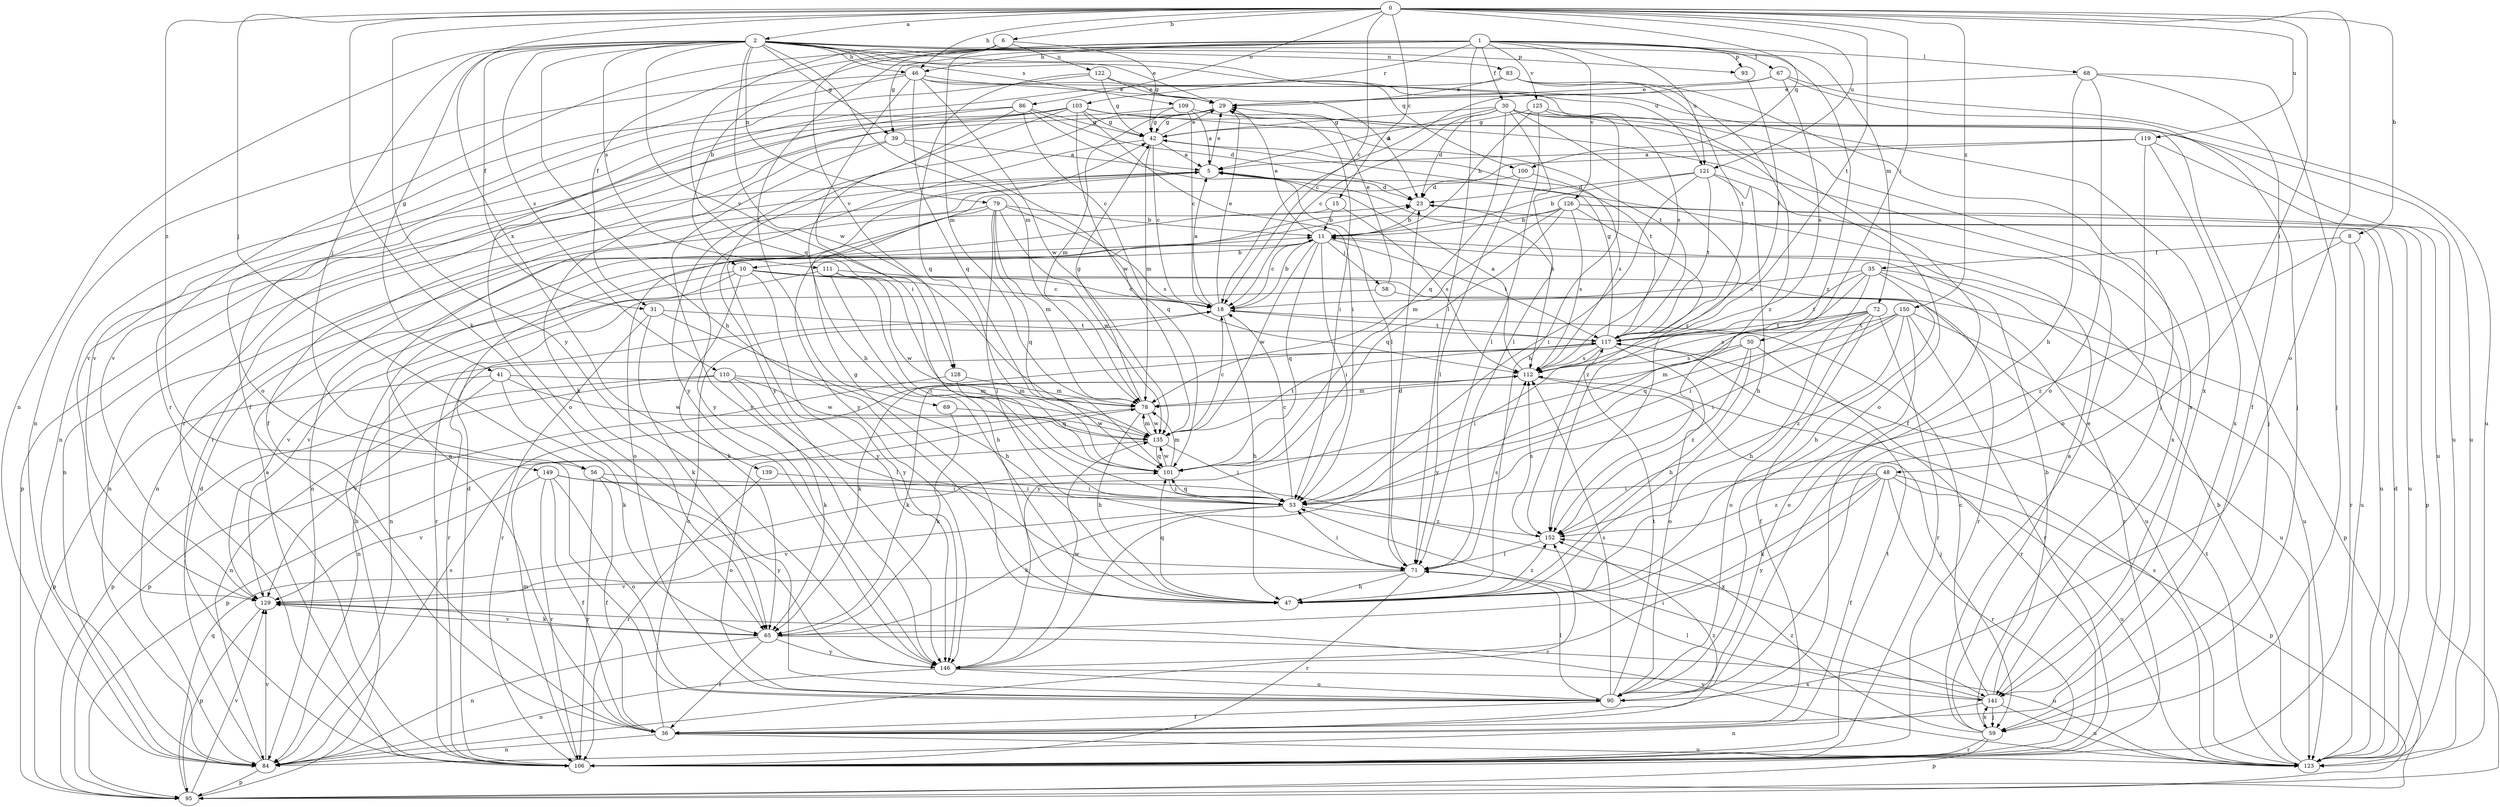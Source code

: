 strict digraph  {
0;
1;
2;
5;
6;
8;
10;
11;
15;
18;
23;
29;
30;
31;
35;
36;
39;
41;
42;
46;
47;
48;
50;
53;
56;
58;
59;
65;
67;
68;
69;
71;
72;
78;
79;
83;
84;
86;
90;
93;
95;
100;
101;
103;
106;
109;
110;
111;
112;
117;
119;
121;
122;
123;
125;
126;
128;
129;
135;
139;
141;
146;
149;
150;
152;
0 -> 2  [label=a];
0 -> 6  [label=b];
0 -> 8  [label=b];
0 -> 15  [label=c];
0 -> 18  [label=c];
0 -> 46  [label=h];
0 -> 48  [label=i];
0 -> 50  [label=i];
0 -> 56  [label=j];
0 -> 65  [label=k];
0 -> 86  [label=o];
0 -> 90  [label=o];
0 -> 100  [label=q];
0 -> 117  [label=t];
0 -> 119  [label=u];
0 -> 121  [label=u];
0 -> 139  [label=x];
0 -> 146  [label=y];
0 -> 149  [label=z];
0 -> 150  [label=z];
1 -> 10  [label=b];
1 -> 30  [label=f];
1 -> 31  [label=f];
1 -> 39  [label=g];
1 -> 46  [label=h];
1 -> 67  [label=l];
1 -> 68  [label=l];
1 -> 69  [label=l];
1 -> 71  [label=l];
1 -> 72  [label=m];
1 -> 93  [label=p];
1 -> 103  [label=r];
1 -> 106  [label=r];
1 -> 121  [label=u];
1 -> 125  [label=v];
1 -> 126  [label=v];
2 -> 29  [label=e];
2 -> 31  [label=f];
2 -> 39  [label=g];
2 -> 41  [label=g];
2 -> 46  [label=h];
2 -> 47  [label=h];
2 -> 56  [label=j];
2 -> 78  [label=m];
2 -> 79  [label=n];
2 -> 83  [label=n];
2 -> 84  [label=n];
2 -> 93  [label=p];
2 -> 100  [label=q];
2 -> 109  [label=s];
2 -> 110  [label=s];
2 -> 111  [label=s];
2 -> 121  [label=u];
2 -> 128  [label=v];
2 -> 135  [label=w];
2 -> 152  [label=z];
5 -> 23  [label=d];
5 -> 29  [label=e];
5 -> 84  [label=n];
5 -> 95  [label=p];
5 -> 112  [label=s];
6 -> 42  [label=g];
6 -> 78  [label=m];
6 -> 101  [label=q];
6 -> 122  [label=u];
6 -> 128  [label=v];
8 -> 35  [label=f];
8 -> 106  [label=r];
8 -> 123  [label=u];
8 -> 152  [label=z];
10 -> 18  [label=c];
10 -> 65  [label=k];
10 -> 84  [label=n];
10 -> 95  [label=p];
10 -> 106  [label=r];
10 -> 129  [label=v];
10 -> 146  [label=y];
11 -> 10  [label=b];
11 -> 18  [label=c];
11 -> 29  [label=e];
11 -> 53  [label=i];
11 -> 58  [label=j];
11 -> 101  [label=q];
11 -> 117  [label=t];
11 -> 135  [label=w];
11 -> 146  [label=y];
15 -> 11  [label=b];
15 -> 84  [label=n];
15 -> 112  [label=s];
18 -> 5  [label=a];
18 -> 11  [label=b];
18 -> 29  [label=e];
18 -> 47  [label=h];
18 -> 106  [label=r];
18 -> 117  [label=t];
23 -> 11  [label=b];
23 -> 123  [label=u];
29 -> 42  [label=g];
29 -> 53  [label=i];
29 -> 78  [label=m];
29 -> 106  [label=r];
29 -> 146  [label=y];
30 -> 5  [label=a];
30 -> 18  [label=c];
30 -> 23  [label=d];
30 -> 36  [label=f];
30 -> 42  [label=g];
30 -> 59  [label=j];
30 -> 71  [label=l];
30 -> 90  [label=o];
30 -> 101  [label=q];
30 -> 152  [label=z];
31 -> 47  [label=h];
31 -> 65  [label=k];
31 -> 106  [label=r];
31 -> 117  [label=t];
35 -> 18  [label=c];
35 -> 47  [label=h];
35 -> 53  [label=i];
35 -> 106  [label=r];
35 -> 117  [label=t];
35 -> 123  [label=u];
35 -> 146  [label=y];
36 -> 5  [label=a];
36 -> 18  [label=c];
36 -> 84  [label=n];
36 -> 123  [label=u];
36 -> 152  [label=z];
39 -> 5  [label=a];
39 -> 65  [label=k];
39 -> 101  [label=q];
39 -> 146  [label=y];
41 -> 65  [label=k];
41 -> 78  [label=m];
41 -> 95  [label=p];
41 -> 129  [label=v];
41 -> 135  [label=w];
42 -> 5  [label=a];
42 -> 18  [label=c];
42 -> 29  [label=e];
42 -> 78  [label=m];
42 -> 117  [label=t];
42 -> 146  [label=y];
46 -> 23  [label=d];
46 -> 29  [label=e];
46 -> 53  [label=i];
46 -> 84  [label=n];
46 -> 90  [label=o];
46 -> 101  [label=q];
46 -> 135  [label=w];
46 -> 141  [label=x];
47 -> 42  [label=g];
47 -> 101  [label=q];
47 -> 152  [label=z];
48 -> 36  [label=f];
48 -> 53  [label=i];
48 -> 65  [label=k];
48 -> 95  [label=p];
48 -> 106  [label=r];
48 -> 123  [label=u];
48 -> 146  [label=y];
48 -> 152  [label=z];
50 -> 47  [label=h];
50 -> 78  [label=m];
50 -> 106  [label=r];
50 -> 112  [label=s];
50 -> 152  [label=z];
53 -> 18  [label=c];
53 -> 65  [label=k];
53 -> 101  [label=q];
53 -> 129  [label=v];
53 -> 152  [label=z];
56 -> 36  [label=f];
56 -> 53  [label=i];
56 -> 106  [label=r];
56 -> 146  [label=y];
58 -> 29  [label=e];
58 -> 106  [label=r];
58 -> 123  [label=u];
59 -> 5  [label=a];
59 -> 29  [label=e];
59 -> 95  [label=p];
59 -> 106  [label=r];
59 -> 141  [label=x];
59 -> 152  [label=z];
65 -> 36  [label=f];
65 -> 84  [label=n];
65 -> 123  [label=u];
65 -> 129  [label=v];
65 -> 146  [label=y];
67 -> 18  [label=c];
67 -> 29  [label=e];
67 -> 59  [label=j];
67 -> 112  [label=s];
67 -> 123  [label=u];
68 -> 29  [label=e];
68 -> 36  [label=f];
68 -> 47  [label=h];
68 -> 59  [label=j];
68 -> 90  [label=o];
69 -> 65  [label=k];
69 -> 135  [label=w];
71 -> 23  [label=d];
71 -> 47  [label=h];
71 -> 53  [label=i];
71 -> 106  [label=r];
71 -> 112  [label=s];
71 -> 129  [label=v];
72 -> 36  [label=f];
72 -> 47  [label=h];
72 -> 90  [label=o];
72 -> 106  [label=r];
72 -> 112  [label=s];
72 -> 117  [label=t];
72 -> 146  [label=y];
78 -> 42  [label=g];
78 -> 47  [label=h];
78 -> 95  [label=p];
78 -> 135  [label=w];
79 -> 11  [label=b];
79 -> 71  [label=l];
79 -> 78  [label=m];
79 -> 84  [label=n];
79 -> 90  [label=o];
79 -> 101  [label=q];
79 -> 112  [label=s];
79 -> 135  [label=w];
83 -> 29  [label=e];
83 -> 59  [label=j];
83 -> 106  [label=r];
83 -> 117  [label=t];
83 -> 152  [label=z];
84 -> 23  [label=d];
84 -> 95  [label=p];
84 -> 112  [label=s];
84 -> 129  [label=v];
84 -> 152  [label=z];
86 -> 18  [label=c];
86 -> 23  [label=d];
86 -> 42  [label=g];
86 -> 47  [label=h];
86 -> 71  [label=l];
86 -> 90  [label=o];
86 -> 129  [label=v];
90 -> 36  [label=f];
90 -> 71  [label=l];
90 -> 112  [label=s];
90 -> 117  [label=t];
93 -> 117  [label=t];
95 -> 11  [label=b];
95 -> 101  [label=q];
95 -> 129  [label=v];
100 -> 23  [label=d];
100 -> 71  [label=l];
100 -> 112  [label=s];
101 -> 53  [label=i];
101 -> 78  [label=m];
101 -> 135  [label=w];
103 -> 36  [label=f];
103 -> 42  [label=g];
103 -> 53  [label=i];
103 -> 84  [label=n];
103 -> 117  [label=t];
103 -> 123  [label=u];
103 -> 129  [label=v];
103 -> 135  [label=w];
103 -> 146  [label=y];
106 -> 5  [label=a];
106 -> 23  [label=d];
106 -> 78  [label=m];
106 -> 117  [label=t];
109 -> 5  [label=a];
109 -> 18  [label=c];
109 -> 42  [label=g];
109 -> 123  [label=u];
109 -> 129  [label=v];
110 -> 65  [label=k];
110 -> 71  [label=l];
110 -> 78  [label=m];
110 -> 84  [label=n];
110 -> 95  [label=p];
110 -> 135  [label=w];
111 -> 18  [label=c];
111 -> 47  [label=h];
111 -> 53  [label=i];
111 -> 129  [label=v];
111 -> 135  [label=w];
112 -> 5  [label=a];
112 -> 59  [label=j];
112 -> 65  [label=k];
112 -> 78  [label=m];
117 -> 42  [label=g];
117 -> 53  [label=i];
117 -> 65  [label=k];
117 -> 84  [label=n];
117 -> 90  [label=o];
117 -> 112  [label=s];
119 -> 5  [label=a];
119 -> 90  [label=o];
119 -> 123  [label=u];
119 -> 141  [label=x];
119 -> 146  [label=y];
121 -> 11  [label=b];
121 -> 23  [label=d];
121 -> 47  [label=h];
121 -> 53  [label=i];
121 -> 117  [label=t];
121 -> 141  [label=x];
122 -> 29  [label=e];
122 -> 36  [label=f];
122 -> 42  [label=g];
122 -> 101  [label=q];
122 -> 112  [label=s];
123 -> 11  [label=b];
123 -> 23  [label=d];
123 -> 112  [label=s];
123 -> 117  [label=t];
123 -> 129  [label=v];
125 -> 11  [label=b];
125 -> 42  [label=g];
125 -> 47  [label=h];
125 -> 71  [label=l];
125 -> 141  [label=x];
126 -> 11  [label=b];
126 -> 78  [label=m];
126 -> 84  [label=n];
126 -> 95  [label=p];
126 -> 101  [label=q];
126 -> 112  [label=s];
126 -> 123  [label=u];
126 -> 152  [label=z];
128 -> 78  [label=m];
128 -> 95  [label=p];
128 -> 101  [label=q];
129 -> 65  [label=k];
129 -> 95  [label=p];
135 -> 18  [label=c];
135 -> 53  [label=i];
135 -> 78  [label=m];
135 -> 90  [label=o];
135 -> 101  [label=q];
135 -> 117  [label=t];
139 -> 53  [label=i];
139 -> 106  [label=r];
141 -> 11  [label=b];
141 -> 18  [label=c];
141 -> 53  [label=i];
141 -> 59  [label=j];
141 -> 71  [label=l];
141 -> 84  [label=n];
141 -> 123  [label=u];
146 -> 84  [label=n];
146 -> 90  [label=o];
146 -> 135  [label=w];
146 -> 141  [label=x];
149 -> 36  [label=f];
149 -> 53  [label=i];
149 -> 90  [label=o];
149 -> 106  [label=r];
149 -> 129  [label=v];
149 -> 141  [label=x];
150 -> 53  [label=i];
150 -> 90  [label=o];
150 -> 101  [label=q];
150 -> 106  [label=r];
150 -> 117  [label=t];
150 -> 123  [label=u];
150 -> 152  [label=z];
152 -> 71  [label=l];
152 -> 112  [label=s];
}

